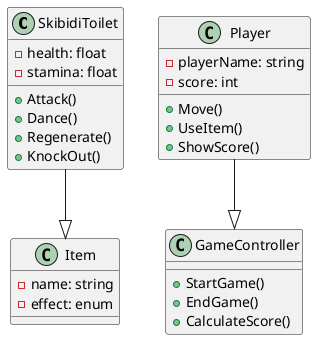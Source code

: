 @startuml

class SkibidiToilet {
  - health: float
  - stamina: float
  + Attack()
  + Dance()
  + Regenerate()
  + KnockOut()
}

class Item {
  - name: string
  - effect: enum
}

class Player {
  - playerName: string
  - score: int
  + Move()
  + UseItem()
  + ShowScore()
}

class GameController {
  + StartGame()
  + EndGame()
  + CalculateScore()
}

SkibidiToilet --|> Item
Player --|> GameController

@enduml

